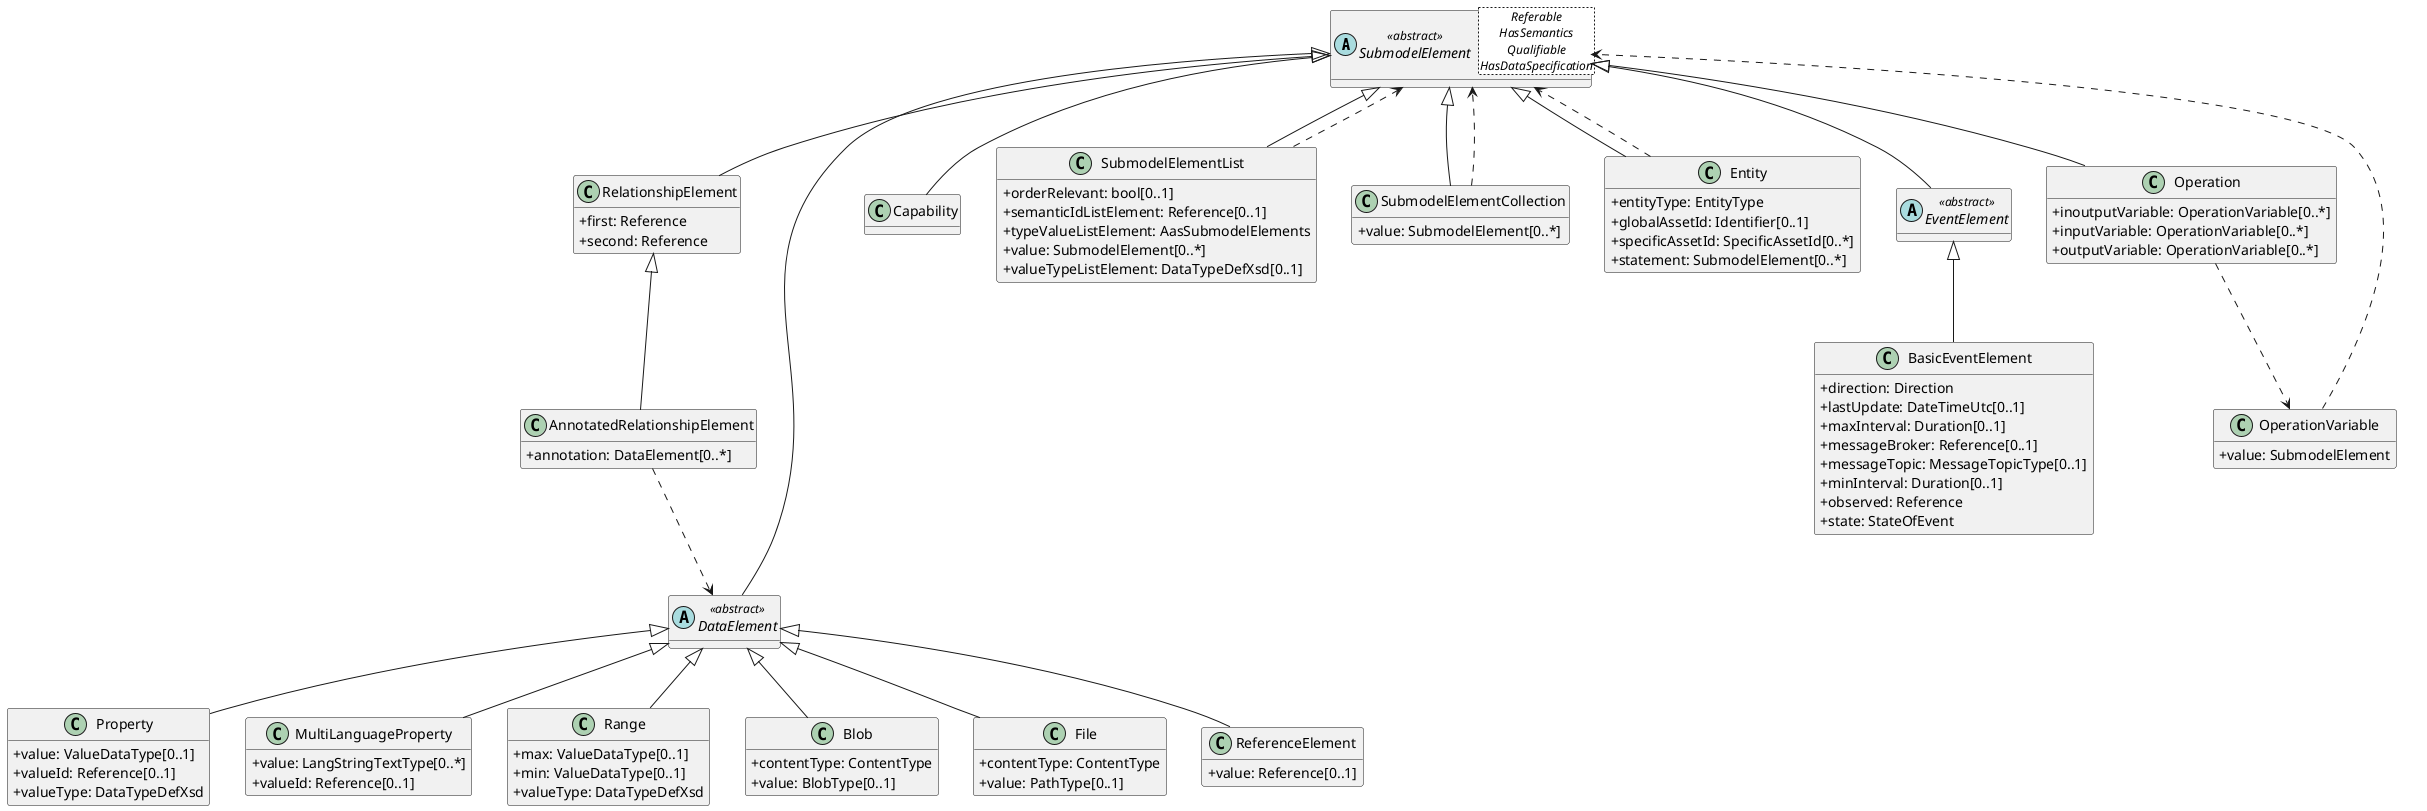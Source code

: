 @startuml
skinparam classAttributeIconSize 0
hide methods

abstract class SubmodelElement<Referable\nHasSemantics\nQualifiable\nHasDataSpecification> <<abstract>> {
}
class RelationshipElement {
  +first: Reference 
  +second: Reference 
}
class AnnotatedRelationshipElement {
  +annotation: DataElement[0..*] 
}
abstract class DataElement <<abstract>> {
}
class Property {
  +value: ValueDataType[0..1] 
  +valueId: Reference[0..1] 
  +valueType: DataTypeDefXsd 
}
class MultiLanguageProperty {
  +value: LangStringTextType[0..*] 
  +valueId: Reference[0..1] 
}
class Range {
  +max: ValueDataType[0..1] 
  +min: ValueDataType[0..1] 
  +valueType: DataTypeDefXsd 
}
class Blob {
  +contentType: ContentType 
  +value: BlobType[0..1] 
}
class File {
  +contentType: ContentType 
  +value: PathType[0..1] 
}
class ReferenceElement {
  +value: Reference[0..1] 
}
class Capability {
}
class SubmodelElementList {
  +orderRelevant: bool[0..1] 
  +semanticIdListElement: Reference[0..1] 
  +typeValueListElement: AasSubmodelElements 
  +value: SubmodelElement[0..*] 
  +valueTypeListElement: DataTypeDefXsd[0..1] 
}
class SubmodelElementCollection {
  +value: SubmodelElement[0..*] 
}
class Entity {
  +entityType: EntityType 
  +globalAssetId: Identifier[0..1] 
  +specificAssetId: SpecificAssetId[0..*] 
  +statement: SubmodelElement[0..*] 
}
abstract class EventElement <<abstract>> {
}
class BasicEventElement {
  +direction: Direction 
  +lastUpdate: DateTimeUtc[0..1] 
  +maxInterval: Duration[0..1] 
  +messageBroker: Reference[0..1] 
  +messageTopic: MessageTopicType[0..1] 
  +minInterval: Duration[0..1] 
  +observed: Reference 
  +state: StateOfEvent 
}
class Operation {
  +inoutputVariable: OperationVariable[0..*] 
  +inputVariable: OperationVariable[0..*] 
  +outputVariable: OperationVariable[0..*] 
}
class OperationVariable {
  +value: SubmodelElement 
}
AnnotatedRelationshipElement ..> DataElement
RelationshipElement <|-- AnnotatedRelationshipElement
EventElement <|-- BasicEventElement
DataElement <|-- Blob
SubmodelElement <|-- Capability
SubmodelElement <|-- DataElement
Entity ..> SubmodelElement
SubmodelElement <|-- Entity
SubmodelElement <|-- EventElement
DataElement <|-- File
DataElement <|-- MultiLanguageProperty
Operation ..> OperationVariable
SubmodelElement <|-- Operation
OperationVariable ..> SubmodelElement
DataElement <|-- Property
DataElement <|-- Range
DataElement <|-- ReferenceElement
SubmodelElement <|-- RelationshipElement
SubmodelElementCollection ..> SubmodelElement
SubmodelElement <|-- SubmodelElementCollection
SubmodelElementList ..> SubmodelElement
SubmodelElement <|-- SubmodelElementList
@enduml